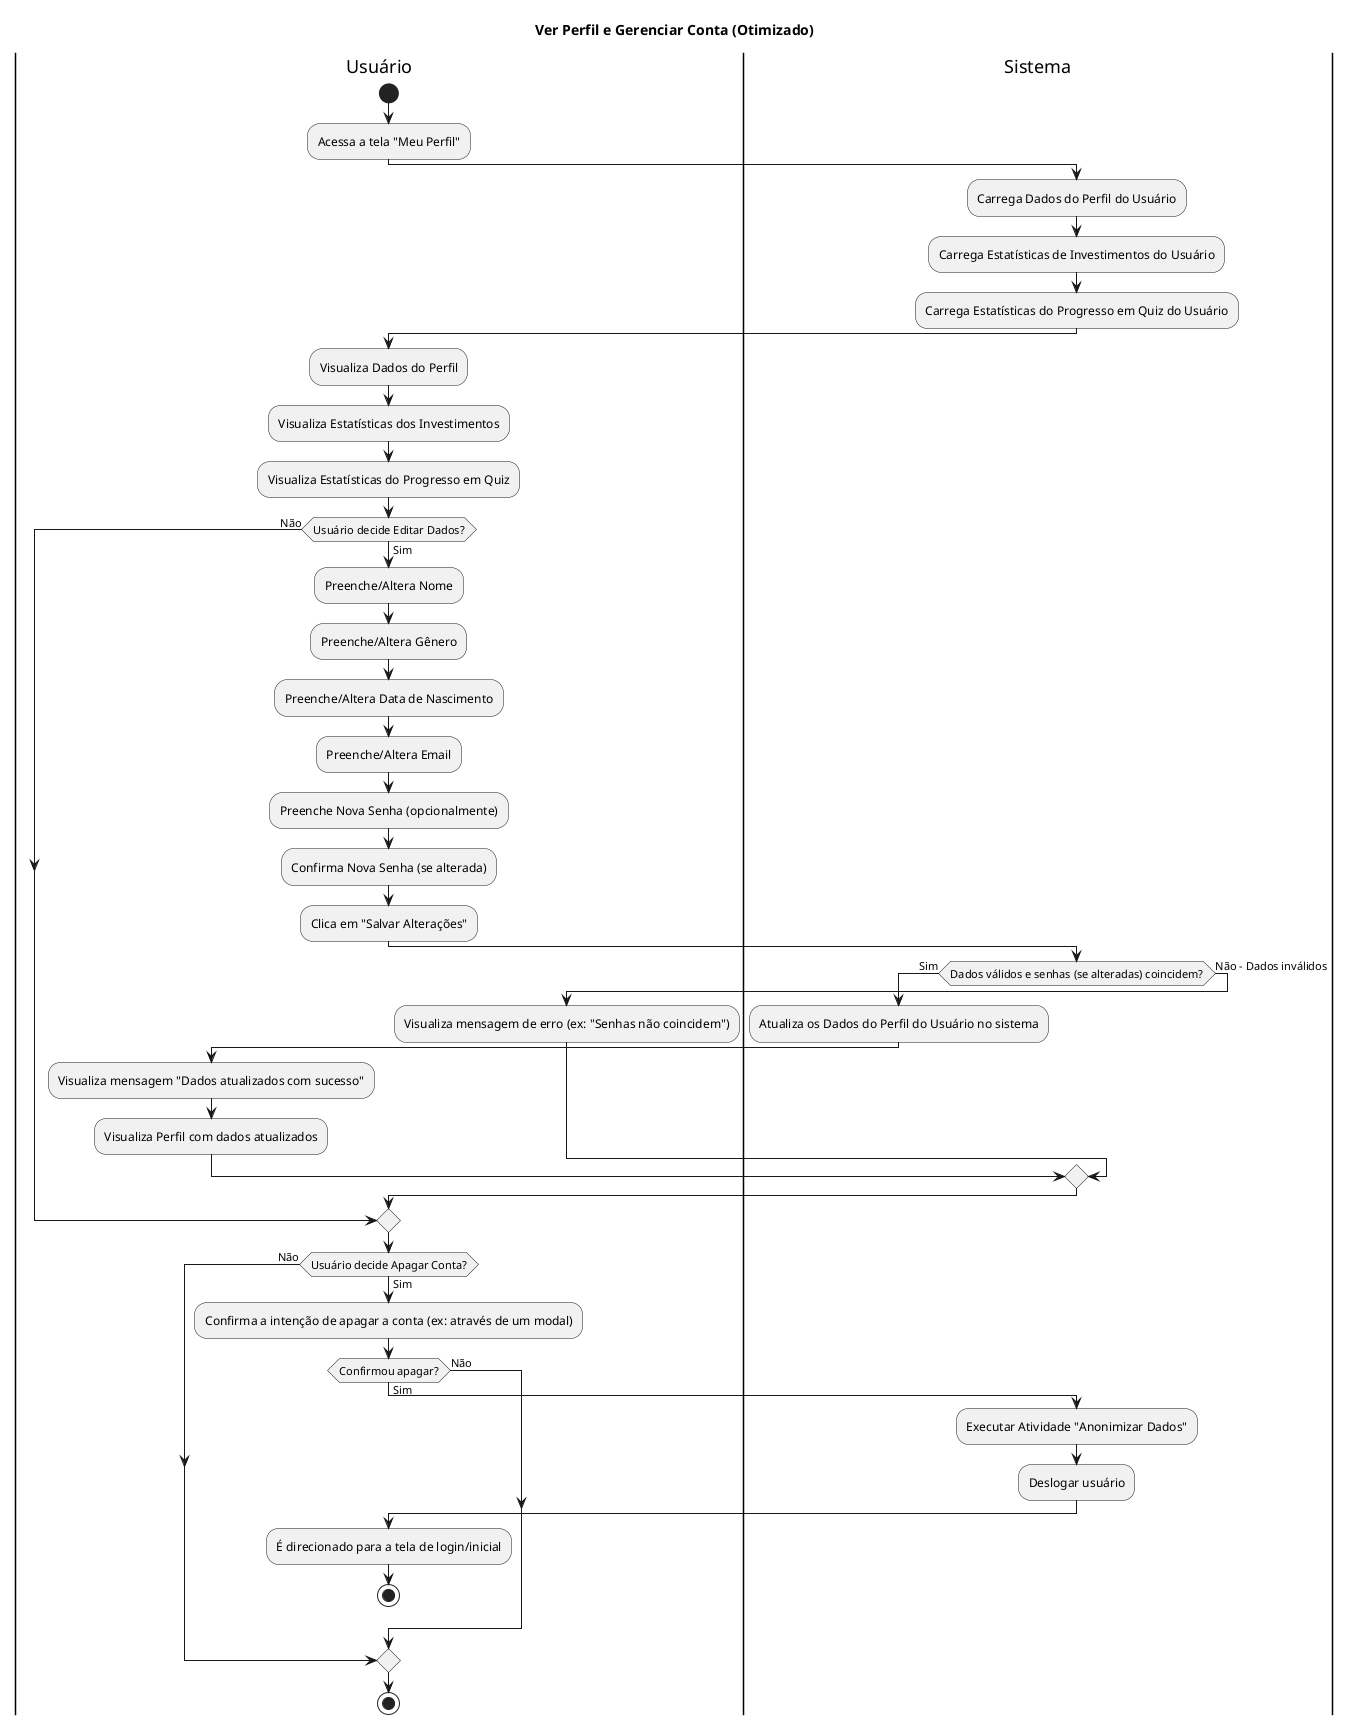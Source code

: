 @startuml

title Ver Perfil e Gerenciar Conta (Otimizado)

|Usuário|
start
:Acessa a tela "Meu Perfil";
|Sistema|
:Carrega Dados do Perfil do Usuário;
:Carrega Estatísticas de Investimentos do Usuário;
:Carrega Estatísticas do Progresso em Quiz do Usuário;
|Usuário|
:Visualiza Dados do Perfil;
:Visualiza Estatísticas dos Investimentos;
:Visualiza Estatísticas do Progresso em Quiz;

if (Usuário decide Editar Dados?) then (Sim)
    :Preenche/Altera Nome;
    :Preenche/Altera Gênero;
    :Preenche/Altera Data de Nascimento;
    :Preenche/Altera Email;
    :Preenche Nova Senha (opcionalmente);
    :Confirma Nova Senha (se alterada);
    :Clica em "Salvar Alterações";
    |Sistema|
    if (Dados válidos e senhas (se alteradas) coincidem?) then (Sim)
        :Atualiza os Dados do Perfil do Usuário no sistema;
        |Usuário|
        :Visualiza mensagem "Dados atualizados com sucesso";
        :Visualiza Perfil com dados atualizados;
    else (Não - Dados inválidos)
        |Usuário|
        :Visualiza mensagem de erro (ex: "Senhas não coincidem");
    endif
else (Não)
endif

|Usuário|
if (Usuário decide Apagar Conta?) then (Sim)
    :Confirma a intenção de apagar a conta (ex: através de um modal);
    if (Confirmou apagar?) then (Sim)
        |Sistema|
        :Executar Atividade "Anonimizar Dados";
        ' Após a anonimização, o usuário normalmente seria deslogado
        :Deslogar usuário;
        |Usuário|
        :É direcionado para a tela de login/inicial;
        stop
    else (Não)
    endif
else (Não)
endif
stop

@enduml